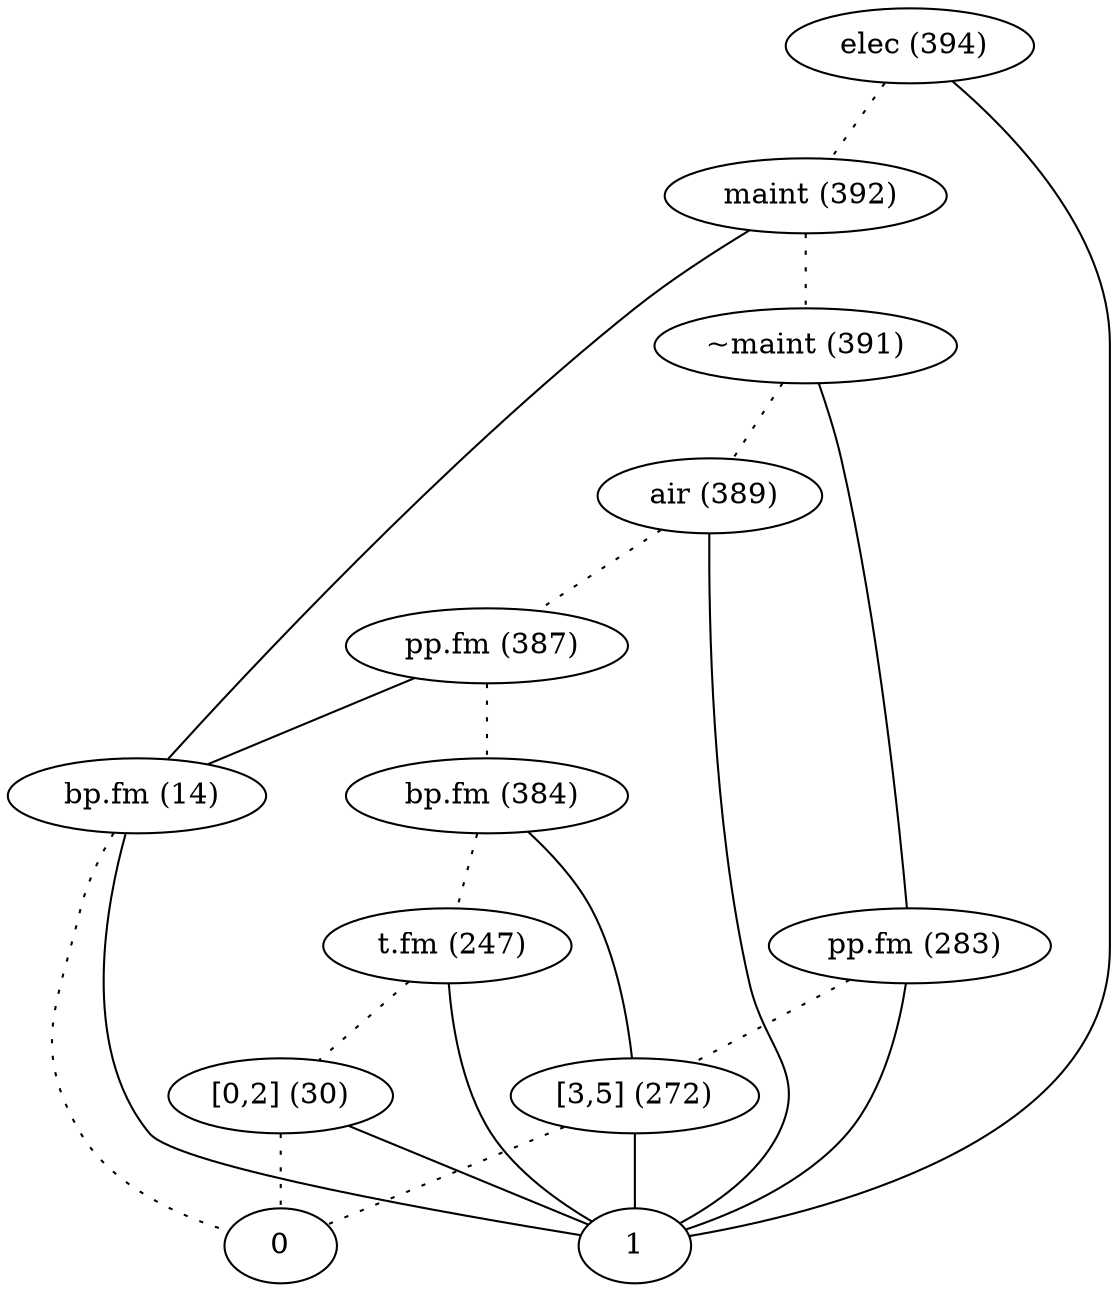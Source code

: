 graph mon_graphe {
node_0  [label="0"];
node_1  [label="1"];
node_30  [label="[0,2] (30)"];
node_30  -- node_0  [style=dotted];
node_30  -- node_1;
node_247  [label=" t.fm (247)"];
node_247  -- node_30  [style=dotted];
node_247  -- node_1;
node_272  [label="[3,5] (272)"];
node_272  -- node_0  [style=dotted];
node_272  -- node_1;
node_384  [label=" bp.fm (384)"];
node_384  -- node_247  [style=dotted];
node_384  -- node_272;
node_14  [label=" bp.fm (14)"];
node_14  -- node_0  [style=dotted];
node_14  -- node_1;
node_387  [label=" pp.fm (387)"];
node_387  -- node_384  [style=dotted];
node_387  -- node_14;
node_389  [label=" air (389)"];
node_389  -- node_387  [style=dotted];
node_389  -- node_1;
node_283  [label=" pp.fm (283)"];
node_283  -- node_272  [style=dotted];
node_283  -- node_1;
node_391  [label="~maint (391)"];
node_391  -- node_389  [style=dotted];
node_391  -- node_283;
node_392  [label=" maint (392)"];
node_392  -- node_391  [style=dotted];
node_392  -- node_14;
node_394  [label=" elec (394)"];
node_394  -- node_392  [style=dotted];
node_394  -- node_1;
}